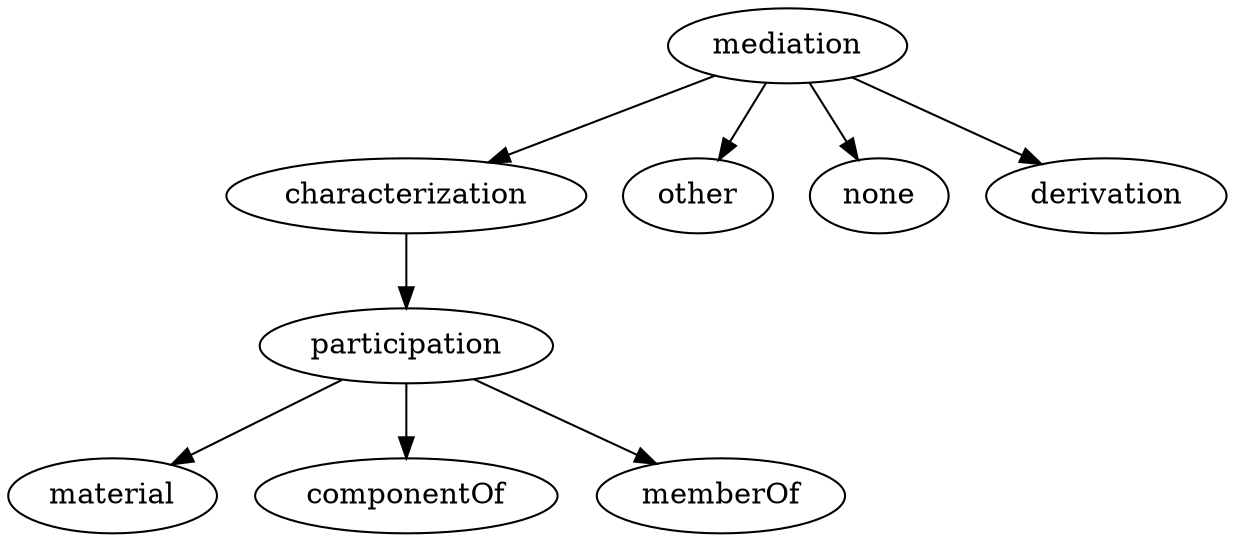 strict digraph  {
mediation;
characterization;
other;
none;
derivation;
participation;
material;
componentOf;
memberOf;
mediation -> characterization;
mediation -> other;
mediation -> none;
mediation -> derivation;
characterization -> participation;
participation -> material;
participation -> componentOf;
participation -> memberOf;
}
